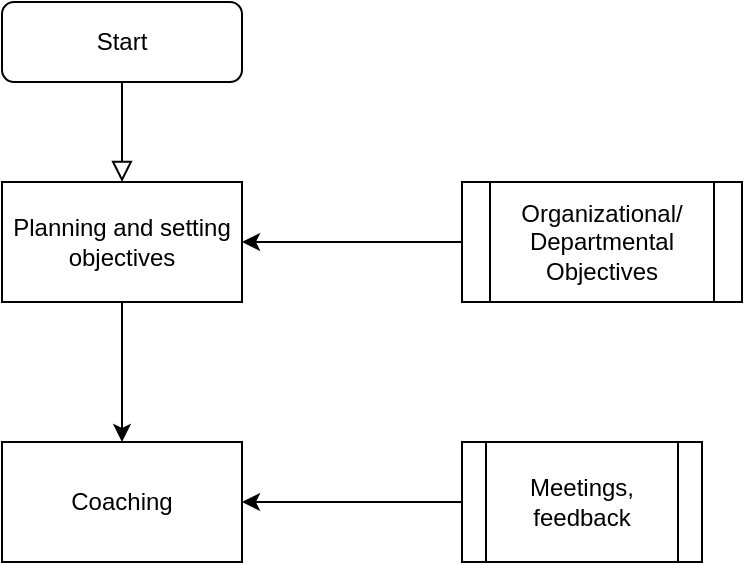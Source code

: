 <mxfile version="13.5.3" type="github">
  <diagram id="C5RBs43oDa-KdzZeNtuy" name="Page-1">
    <mxGraphModel dx="1038" dy="547" grid="1" gridSize="10" guides="1" tooltips="1" connect="1" arrows="1" fold="1" page="1" pageScale="1" pageWidth="827" pageHeight="1169" math="0" shadow="0">
      <root>
        <mxCell id="WIyWlLk6GJQsqaUBKTNV-0" />
        <mxCell id="WIyWlLk6GJQsqaUBKTNV-1" parent="WIyWlLk6GJQsqaUBKTNV-0" />
        <mxCell id="WIyWlLk6GJQsqaUBKTNV-2" value="" style="rounded=0;html=1;jettySize=auto;orthogonalLoop=1;fontSize=11;endArrow=block;endFill=0;endSize=8;strokeWidth=1;shadow=0;labelBackgroundColor=none;edgeStyle=orthogonalEdgeStyle;" parent="WIyWlLk6GJQsqaUBKTNV-1" source="WIyWlLk6GJQsqaUBKTNV-3" edge="1">
          <mxGeometry relative="1" as="geometry">
            <mxPoint x="220" y="170" as="targetPoint" />
          </mxGeometry>
        </mxCell>
        <mxCell id="WIyWlLk6GJQsqaUBKTNV-3" value="Start" style="rounded=1;whiteSpace=wrap;html=1;fontSize=12;glass=0;strokeWidth=1;shadow=0;" parent="WIyWlLk6GJQsqaUBKTNV-1" vertex="1">
          <mxGeometry x="160" y="80" width="120" height="40" as="geometry" />
        </mxCell>
        <mxCell id="N8_5rh-Jkga-fFqRKnx3-4" value="" style="edgeStyle=orthogonalEdgeStyle;rounded=0;orthogonalLoop=1;jettySize=auto;html=1;" edge="1" parent="WIyWlLk6GJQsqaUBKTNV-1" source="N8_5rh-Jkga-fFqRKnx3-0" target="N8_5rh-Jkga-fFqRKnx3-3">
          <mxGeometry relative="1" as="geometry" />
        </mxCell>
        <mxCell id="N8_5rh-Jkga-fFqRKnx3-0" value="Planning and setting objectives" style="rounded=0;whiteSpace=wrap;html=1;" vertex="1" parent="WIyWlLk6GJQsqaUBKTNV-1">
          <mxGeometry x="160" y="170" width="120" height="60" as="geometry" />
        </mxCell>
        <mxCell id="N8_5rh-Jkga-fFqRKnx3-2" value="" style="edgeStyle=orthogonalEdgeStyle;rounded=0;orthogonalLoop=1;jettySize=auto;html=1;" edge="1" parent="WIyWlLk6GJQsqaUBKTNV-1" source="N8_5rh-Jkga-fFqRKnx3-1" target="N8_5rh-Jkga-fFqRKnx3-0">
          <mxGeometry relative="1" as="geometry" />
        </mxCell>
        <mxCell id="N8_5rh-Jkga-fFqRKnx3-1" value="Organizational/ Departmental Objectives" style="shape=process;whiteSpace=wrap;html=1;backgroundOutline=1;" vertex="1" parent="WIyWlLk6GJQsqaUBKTNV-1">
          <mxGeometry x="390" y="170" width="140" height="60" as="geometry" />
        </mxCell>
        <mxCell id="N8_5rh-Jkga-fFqRKnx3-3" value="Coaching" style="whiteSpace=wrap;html=1;rounded=0;" vertex="1" parent="WIyWlLk6GJQsqaUBKTNV-1">
          <mxGeometry x="160" y="300" width="120" height="60" as="geometry" />
        </mxCell>
        <mxCell id="N8_5rh-Jkga-fFqRKnx3-6" value="" style="edgeStyle=orthogonalEdgeStyle;rounded=0;orthogonalLoop=1;jettySize=auto;html=1;" edge="1" parent="WIyWlLk6GJQsqaUBKTNV-1" source="N8_5rh-Jkga-fFqRKnx3-5" target="N8_5rh-Jkga-fFqRKnx3-3">
          <mxGeometry relative="1" as="geometry" />
        </mxCell>
        <mxCell id="N8_5rh-Jkga-fFqRKnx3-5" value="Meetings, feedback" style="shape=process;whiteSpace=wrap;html=1;backgroundOutline=1;" vertex="1" parent="WIyWlLk6GJQsqaUBKTNV-1">
          <mxGeometry x="390" y="300" width="120" height="60" as="geometry" />
        </mxCell>
      </root>
    </mxGraphModel>
  </diagram>
</mxfile>
